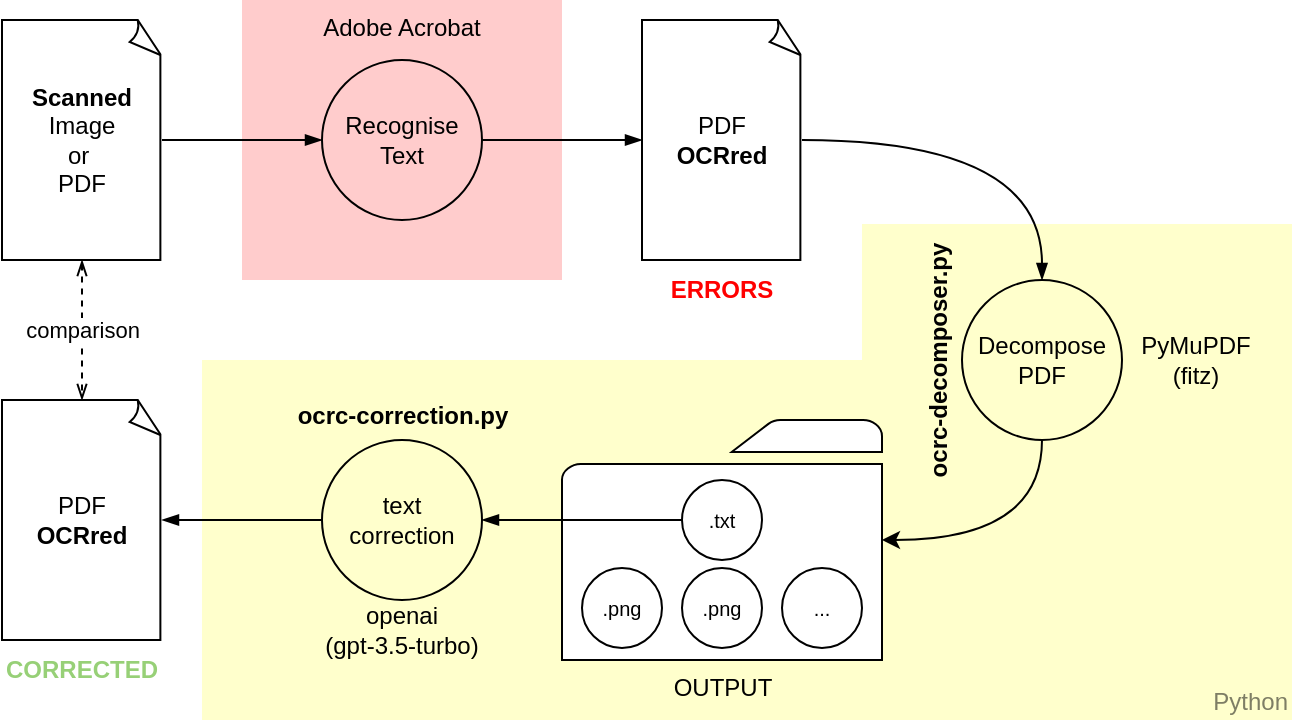 <mxfile version="26.0.11">
  <diagram name="Page-1" id="RaeWeo8DV0pTtQ2JfHgA">
    <mxGraphModel dx="1314" dy="831" grid="0" gridSize="10" guides="1" tooltips="1" connect="1" arrows="1" fold="1" page="1" pageScale="1" pageWidth="850" pageHeight="1100" math="0" shadow="0">
      <root>
        <mxCell id="0" />
        <mxCell id="1" parent="0" />
        <mxCell id="WqrnubLRcmIVWC9BtcyL-24" value="Python" style="rounded=0;whiteSpace=wrap;html=1;strokeColor=none;fillColor=#FFFFCC;verticalAlign=bottom;align=right;textOpacity=50;" vertex="1" parent="1">
          <mxGeometry x="590" y="222" width="215" height="248" as="geometry" />
        </mxCell>
        <mxCell id="WqrnubLRcmIVWC9BtcyL-25" value="" style="rounded=0;whiteSpace=wrap;html=1;strokeColor=none;fillColor=#FFFFCC;verticalAlign=top;" vertex="1" parent="1">
          <mxGeometry x="260" y="290" width="330" height="180" as="geometry" />
        </mxCell>
        <mxCell id="WqrnubLRcmIVWC9BtcyL-23" value="Adobe Acrobat" style="rounded=0;whiteSpace=wrap;html=1;strokeColor=none;fillColor=#FFCCCC;verticalAlign=top;" vertex="1" parent="1">
          <mxGeometry x="280" y="110" width="160" height="140" as="geometry" />
        </mxCell>
        <mxCell id="WqrnubLRcmIVWC9BtcyL-3" style="edgeStyle=orthogonalEdgeStyle;rounded=0;orthogonalLoop=1;jettySize=auto;html=1;entryX=0;entryY=0.5;entryDx=0;entryDy=0;endArrow=blockThin;endFill=1;" edge="1" parent="1" source="WqrnubLRcmIVWC9BtcyL-1" target="WqrnubLRcmIVWC9BtcyL-2">
          <mxGeometry relative="1" as="geometry" />
        </mxCell>
        <mxCell id="WqrnubLRcmIVWC9BtcyL-1" value="&lt;div&gt;&lt;b&gt;Scanned&lt;/b&gt;&lt;/div&gt;&lt;div&gt;Image&lt;/div&gt;&lt;div&gt;or&amp;nbsp;&lt;/div&gt;&lt;div&gt;PDF&lt;/div&gt;" style="whiteSpace=wrap;html=1;shape=mxgraph.basic.document" vertex="1" parent="1">
          <mxGeometry x="160" y="120" width="80" height="120" as="geometry" />
        </mxCell>
        <mxCell id="WqrnubLRcmIVWC9BtcyL-2" value="Recognise&lt;div&gt;Text&lt;/div&gt;" style="ellipse;whiteSpace=wrap;html=1;aspect=fixed;fillColor=none;" vertex="1" parent="1">
          <mxGeometry x="320" y="140" width="80" height="80" as="geometry" />
        </mxCell>
        <mxCell id="WqrnubLRcmIVWC9BtcyL-9" style="edgeStyle=orthogonalEdgeStyle;rounded=0;orthogonalLoop=1;jettySize=auto;html=1;endArrow=blockThin;endFill=1;curved=1;" edge="1" parent="1" source="WqrnubLRcmIVWC9BtcyL-4" target="WqrnubLRcmIVWC9BtcyL-8">
          <mxGeometry relative="1" as="geometry" />
        </mxCell>
        <mxCell id="WqrnubLRcmIVWC9BtcyL-4" value="PDF&lt;div&gt;&lt;b&gt;OCRred&lt;/b&gt;&lt;/div&gt;" style="whiteSpace=wrap;html=1;shape=mxgraph.basic.document" vertex="1" parent="1">
          <mxGeometry x="480" y="120" width="80" height="120" as="geometry" />
        </mxCell>
        <mxCell id="WqrnubLRcmIVWC9BtcyL-5" style="edgeStyle=orthogonalEdgeStyle;rounded=0;orthogonalLoop=1;jettySize=auto;html=1;entryX=0;entryY=0.5;entryDx=0;entryDy=0;entryPerimeter=0;endArrow=blockThin;endFill=1;" edge="1" parent="1" source="WqrnubLRcmIVWC9BtcyL-2" target="WqrnubLRcmIVWC9BtcyL-4">
          <mxGeometry relative="1" as="geometry" />
        </mxCell>
        <mxCell id="WqrnubLRcmIVWC9BtcyL-7" value="&lt;font style=&quot;color: rgb(255, 0, 0);&quot;&gt;&lt;b&gt;ERRORS&lt;/b&gt;&lt;/font&gt;" style="text;html=1;align=center;verticalAlign=middle;whiteSpace=wrap;rounded=0;" vertex="1" parent="1">
          <mxGeometry x="490" y="240" width="60" height="30" as="geometry" />
        </mxCell>
        <mxCell id="WqrnubLRcmIVWC9BtcyL-13" style="edgeStyle=orthogonalEdgeStyle;rounded=0;orthogonalLoop=1;jettySize=auto;html=1;exitX=0.5;exitY=1;exitDx=0;exitDy=0;curved=1;" edge="1" parent="1" source="WqrnubLRcmIVWC9BtcyL-8" target="WqrnubLRcmIVWC9BtcyL-11">
          <mxGeometry relative="1" as="geometry" />
        </mxCell>
        <mxCell id="WqrnubLRcmIVWC9BtcyL-8" value="Decompose&lt;div&gt;PDF&lt;/div&gt;" style="ellipse;whiteSpace=wrap;html=1;aspect=fixed;fillColor=none;" vertex="1" parent="1">
          <mxGeometry x="640" y="250" width="80" height="80" as="geometry" />
        </mxCell>
        <mxCell id="WqrnubLRcmIVWC9BtcyL-11" value="OUTPUT" style="sketch=0;pointerEvents=1;shadow=0;dashed=0;html=1;strokeColor=default;labelPosition=center;verticalLabelPosition=bottom;verticalAlign=top;outlineConnect=0;align=center;shape=mxgraph.office.concepts.folder;fillColor=default;" vertex="1" parent="1">
          <mxGeometry x="440" y="320" width="160" height="120" as="geometry" />
        </mxCell>
        <mxCell id="WqrnubLRcmIVWC9BtcyL-19" style="edgeStyle=orthogonalEdgeStyle;rounded=0;orthogonalLoop=1;jettySize=auto;html=1;endArrow=blockThin;endFill=1;" edge="1" parent="1" source="WqrnubLRcmIVWC9BtcyL-14" target="WqrnubLRcmIVWC9BtcyL-18">
          <mxGeometry relative="1" as="geometry" />
        </mxCell>
        <mxCell id="WqrnubLRcmIVWC9BtcyL-14" value=".txt" style="ellipse;whiteSpace=wrap;html=1;aspect=fixed;fontSize=10;" vertex="1" parent="1">
          <mxGeometry x="500" y="350" width="40" height="40" as="geometry" />
        </mxCell>
        <mxCell id="WqrnubLRcmIVWC9BtcyL-15" value=".png" style="ellipse;whiteSpace=wrap;html=1;aspect=fixed;fontSize=10;" vertex="1" parent="1">
          <mxGeometry x="450" y="394" width="40" height="40" as="geometry" />
        </mxCell>
        <mxCell id="WqrnubLRcmIVWC9BtcyL-16" value=".png" style="ellipse;whiteSpace=wrap;html=1;aspect=fixed;fontSize=10;" vertex="1" parent="1">
          <mxGeometry x="500" y="394" width="40" height="40" as="geometry" />
        </mxCell>
        <mxCell id="WqrnubLRcmIVWC9BtcyL-17" value="..." style="ellipse;whiteSpace=wrap;html=1;aspect=fixed;fontSize=10;" vertex="1" parent="1">
          <mxGeometry x="550" y="394" width="40" height="40" as="geometry" />
        </mxCell>
        <mxCell id="WqrnubLRcmIVWC9BtcyL-18" value="&lt;div&gt;text&lt;/div&gt;correction" style="ellipse;whiteSpace=wrap;html=1;aspect=fixed;fillColor=none;" vertex="1" parent="1">
          <mxGeometry x="320" y="330" width="80" height="80" as="geometry" />
        </mxCell>
        <mxCell id="WqrnubLRcmIVWC9BtcyL-20" value="&lt;div&gt;PDF&lt;/div&gt;&lt;div&gt;&lt;b&gt;OCRred&lt;/b&gt;&lt;/div&gt;" style="whiteSpace=wrap;html=1;shape=mxgraph.basic.document" vertex="1" parent="1">
          <mxGeometry x="160" y="310" width="80" height="120" as="geometry" />
        </mxCell>
        <mxCell id="WqrnubLRcmIVWC9BtcyL-21" style="edgeStyle=orthogonalEdgeStyle;rounded=0;orthogonalLoop=1;jettySize=auto;html=1;entryX=1;entryY=0.5;entryDx=0;entryDy=0;entryPerimeter=0;endArrow=blockThin;endFill=1;" edge="1" parent="1" source="WqrnubLRcmIVWC9BtcyL-18" target="WqrnubLRcmIVWC9BtcyL-20">
          <mxGeometry relative="1" as="geometry" />
        </mxCell>
        <mxCell id="WqrnubLRcmIVWC9BtcyL-22" value="comparison" style="edgeStyle=orthogonalEdgeStyle;rounded=0;orthogonalLoop=1;jettySize=auto;html=1;entryX=0.5;entryY=0;entryDx=0;entryDy=0;entryPerimeter=0;endArrow=openThin;endFill=0;startArrow=openThin;startFill=0;dashed=1;" edge="1" parent="1" source="WqrnubLRcmIVWC9BtcyL-1" target="WqrnubLRcmIVWC9BtcyL-20">
          <mxGeometry relative="1" as="geometry" />
        </mxCell>
        <mxCell id="WqrnubLRcmIVWC9BtcyL-26" value="PyMuPDF&lt;div&gt;(fitz)&lt;/div&gt;" style="text;html=1;align=center;verticalAlign=middle;whiteSpace=wrap;rounded=0;" vertex="1" parent="1">
          <mxGeometry x="727" y="275" width="60" height="30" as="geometry" />
        </mxCell>
        <mxCell id="WqrnubLRcmIVWC9BtcyL-27" value="openai&lt;div&gt;(gpt-3.5-turbo)&lt;/div&gt;" style="text;html=1;align=center;verticalAlign=middle;whiteSpace=wrap;rounded=0;" vertex="1" parent="1">
          <mxGeometry x="300" y="410" width="120" height="30" as="geometry" />
        </mxCell>
        <mxCell id="WqrnubLRcmIVWC9BtcyL-28" value="&lt;b&gt;ocrc-decomposer.py&lt;/b&gt;" style="text;html=1;align=center;verticalAlign=middle;whiteSpace=wrap;rounded=0;rotation=-90;" vertex="1" parent="1">
          <mxGeometry x="567" y="275" width="123" height="30" as="geometry" />
        </mxCell>
        <mxCell id="WqrnubLRcmIVWC9BtcyL-29" value="&lt;b&gt;ocrc-correction&lt;span style=&quot;background-color: transparent; color: light-dark(rgb(0, 0, 0), rgb(255, 255, 255));&quot;&gt;.py&lt;/span&gt;&lt;/b&gt;" style="text;html=1;align=center;verticalAlign=middle;whiteSpace=wrap;rounded=0;rotation=0;" vertex="1" parent="1">
          <mxGeometry x="298.5" y="303" width="123" height="30" as="geometry" />
        </mxCell>
        <mxCell id="WqrnubLRcmIVWC9BtcyL-30" value="&lt;font style=&quot;color: rgb(151, 208, 119);&quot;&gt;&lt;b style=&quot;&quot;&gt;CORRECTED&lt;/b&gt;&lt;/font&gt;" style="text;html=1;align=center;verticalAlign=middle;whiteSpace=wrap;rounded=0;" vertex="1" parent="1">
          <mxGeometry x="170" y="430" width="60" height="30" as="geometry" />
        </mxCell>
      </root>
    </mxGraphModel>
  </diagram>
</mxfile>
